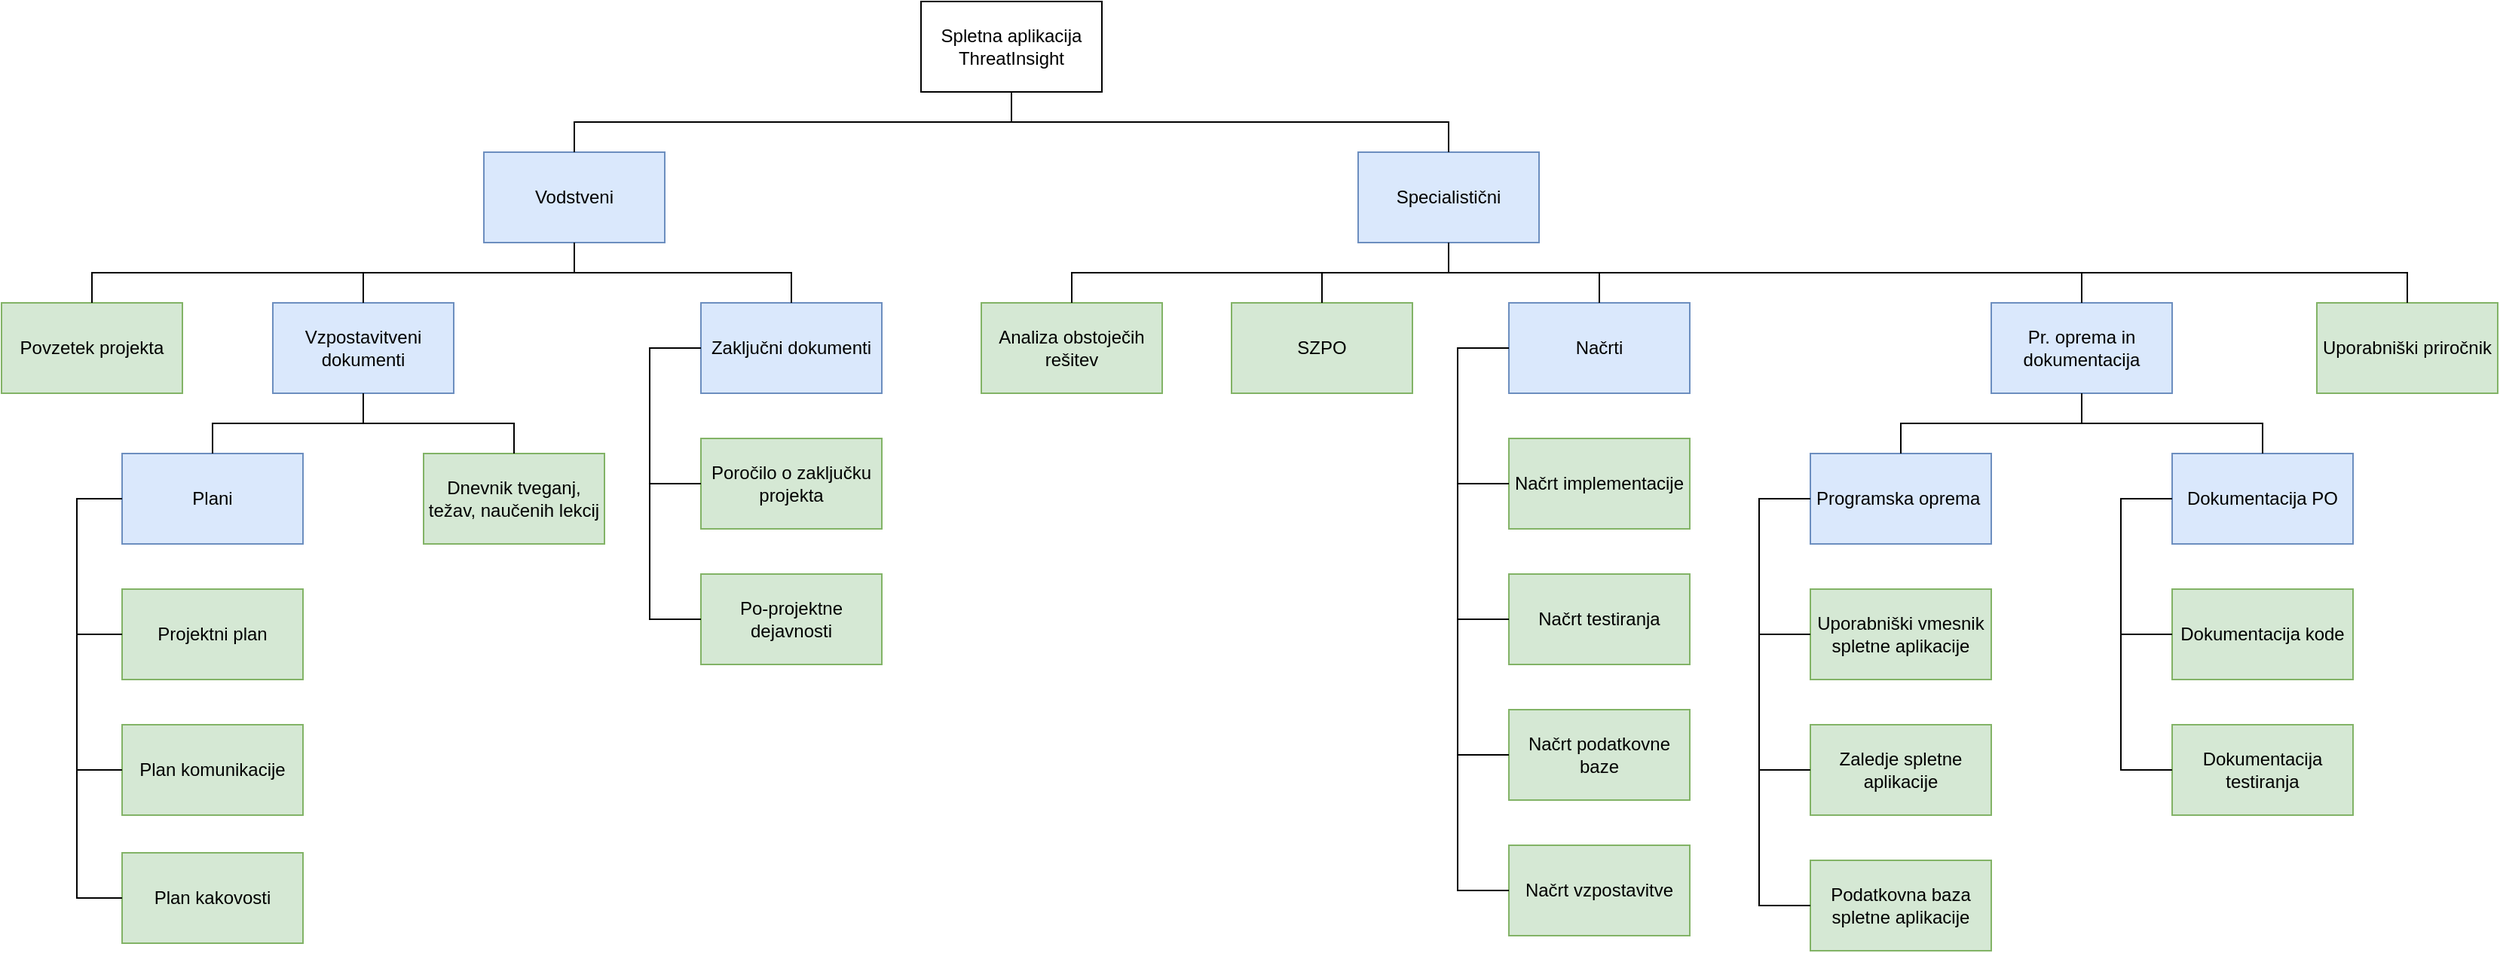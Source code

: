 <mxfile version="24.4.11" type="device">
  <diagram name="Page-1" id="R5PdUQdGmvO8FqCiypS0">
    <mxGraphModel dx="2261" dy="784" grid="1" gridSize="10" guides="1" tooltips="1" connect="1" arrows="1" fold="1" page="1" pageScale="1" pageWidth="827" pageHeight="1169" math="0" shadow="0">
      <root>
        <mxCell id="0" />
        <mxCell id="1" parent="0" />
        <mxCell id="DDdhfqyS9CRwHlB18A0V-1" value="Spletna aplikacija&lt;div&gt;ThreatInsight&lt;/div&gt;" style="rounded=0;whiteSpace=wrap;html=1;" parent="1" vertex="1">
          <mxGeometry x="360" y="20" width="120" height="60" as="geometry" />
        </mxCell>
        <mxCell id="DDdhfqyS9CRwHlB18A0V-2" value="Vodstveni" style="whiteSpace=wrap;html=1;rounded=0;fillColor=#dae8fc;strokeColor=#6c8ebf;" parent="1" vertex="1">
          <mxGeometry x="70" y="120" width="120" height="60" as="geometry" />
        </mxCell>
        <mxCell id="DDdhfqyS9CRwHlB18A0V-4" value="" style="endArrow=none;html=1;rounded=0;entryX=0.5;entryY=1;entryDx=0;entryDy=0;exitX=0.5;exitY=0;exitDx=0;exitDy=0;" parent="1" source="DDdhfqyS9CRwHlB18A0V-2" target="DDdhfqyS9CRwHlB18A0V-1" edge="1">
          <mxGeometry width="50" height="50" relative="1" as="geometry">
            <mxPoint x="230" y="80" as="sourcePoint" />
            <mxPoint x="280" y="30" as="targetPoint" />
            <Array as="points">
              <mxPoint x="130" y="100" />
              <mxPoint x="420" y="100" />
            </Array>
          </mxGeometry>
        </mxCell>
        <mxCell id="DDdhfqyS9CRwHlB18A0V-5" value="Specialistični" style="rounded=0;whiteSpace=wrap;html=1;fillColor=#dae8fc;strokeColor=#6c8ebf;" parent="1" vertex="1">
          <mxGeometry x="650" y="120" width="120" height="60" as="geometry" />
        </mxCell>
        <mxCell id="DDdhfqyS9CRwHlB18A0V-6" value="" style="endArrow=none;html=1;rounded=0;entryX=0.5;entryY=0;entryDx=0;entryDy=0;exitX=0.5;exitY=1;exitDx=0;exitDy=0;" parent="1" source="DDdhfqyS9CRwHlB18A0V-1" target="DDdhfqyS9CRwHlB18A0V-5" edge="1">
          <mxGeometry width="50" height="50" relative="1" as="geometry">
            <mxPoint x="340" y="160" as="sourcePoint" />
            <mxPoint x="520" y="120" as="targetPoint" />
            <Array as="points">
              <mxPoint x="420" y="100" />
              <mxPoint x="710" y="100" />
            </Array>
          </mxGeometry>
        </mxCell>
        <mxCell id="DDdhfqyS9CRwHlB18A0V-7" value="Povzetek projekta" style="rounded=0;whiteSpace=wrap;html=1;fillColor=#d5e8d4;strokeColor=#82b366;" parent="1" vertex="1">
          <mxGeometry x="-250" y="220" width="120" height="60" as="geometry" />
        </mxCell>
        <mxCell id="DDdhfqyS9CRwHlB18A0V-8" value="" style="endArrow=none;html=1;rounded=0;entryX=0.5;entryY=1;entryDx=0;entryDy=0;exitX=0.5;exitY=0;exitDx=0;exitDy=0;" parent="1" source="DDdhfqyS9CRwHlB18A0V-7" edge="1">
          <mxGeometry width="50" height="50" relative="1" as="geometry">
            <mxPoint x="-130" y="100" as="sourcePoint" />
            <mxPoint x="130" y="180" as="targetPoint" />
            <Array as="points">
              <mxPoint x="-190" y="200" />
              <mxPoint x="130" y="200" />
            </Array>
          </mxGeometry>
        </mxCell>
        <mxCell id="DDdhfqyS9CRwHlB18A0V-9" value="Vzpostavitveni dokumenti" style="rounded=0;whiteSpace=wrap;html=1;fillColor=#dae8fc;strokeColor=#6c8ebf;" parent="1" vertex="1">
          <mxGeometry x="-70" y="220" width="120" height="60" as="geometry" />
        </mxCell>
        <mxCell id="DDdhfqyS9CRwHlB18A0V-10" value="" style="endArrow=none;html=1;rounded=0;exitX=0.5;exitY=1;exitDx=0;exitDy=0;entryX=0.5;entryY=0;entryDx=0;entryDy=0;" parent="1" target="DDdhfqyS9CRwHlB18A0V-9" edge="1">
          <mxGeometry width="50" height="50" relative="1" as="geometry">
            <mxPoint x="130" y="180" as="sourcePoint" />
            <mxPoint x="-160" y="90" as="targetPoint" />
            <Array as="points">
              <mxPoint x="130" y="200" />
              <mxPoint x="-10" y="200" />
            </Array>
          </mxGeometry>
        </mxCell>
        <mxCell id="DDdhfqyS9CRwHlB18A0V-11" value="Plani" style="rounded=0;whiteSpace=wrap;html=1;fillColor=#dae8fc;strokeColor=#6c8ebf;" parent="1" vertex="1">
          <mxGeometry x="-170" y="320" width="120" height="60" as="geometry" />
        </mxCell>
        <mxCell id="DDdhfqyS9CRwHlB18A0V-12" value="" style="endArrow=none;html=1;rounded=0;entryX=0.5;entryY=1;entryDx=0;entryDy=0;exitX=0.5;exitY=0;exitDx=0;exitDy=0;" parent="1" source="DDdhfqyS9CRwHlB18A0V-11" target="DDdhfqyS9CRwHlB18A0V-9" edge="1">
          <mxGeometry width="50" height="50" relative="1" as="geometry">
            <mxPoint x="-220" y="380" as="sourcePoint" />
            <mxPoint x="-170" y="330" as="targetPoint" />
            <Array as="points">
              <mxPoint x="-110" y="300" />
              <mxPoint x="-10" y="300" />
            </Array>
          </mxGeometry>
        </mxCell>
        <mxCell id="DDdhfqyS9CRwHlB18A0V-13" value="Dnevnik tveganj, težav, naučenih lekcij" style="rounded=0;whiteSpace=wrap;html=1;fillColor=#d5e8d4;strokeColor=#82b366;" parent="1" vertex="1">
          <mxGeometry x="30" y="320" width="120" height="60" as="geometry" />
        </mxCell>
        <mxCell id="DDdhfqyS9CRwHlB18A0V-14" value="" style="endArrow=none;html=1;rounded=0;entryX=0.5;entryY=0;entryDx=0;entryDy=0;exitX=0.5;exitY=1;exitDx=0;exitDy=0;" parent="1" source="DDdhfqyS9CRwHlB18A0V-9" target="DDdhfqyS9CRwHlB18A0V-13" edge="1">
          <mxGeometry width="50" height="50" relative="1" as="geometry">
            <mxPoint x="-10" y="320" as="sourcePoint" />
            <mxPoint x="90" y="280" as="targetPoint" />
            <Array as="points">
              <mxPoint x="-10" y="300" />
              <mxPoint x="90" y="300" />
            </Array>
          </mxGeometry>
        </mxCell>
        <mxCell id="DDdhfqyS9CRwHlB18A0V-15" value="Projektni plan" style="rounded=0;whiteSpace=wrap;html=1;fillColor=#d5e8d4;strokeColor=#82b366;" parent="1" vertex="1">
          <mxGeometry x="-170" y="410" width="120" height="60" as="geometry" />
        </mxCell>
        <mxCell id="DDdhfqyS9CRwHlB18A0V-16" value="" style="endArrow=none;html=1;rounded=0;entryX=0;entryY=0.5;entryDx=0;entryDy=0;exitX=0;exitY=0.5;exitDx=0;exitDy=0;" parent="1" source="DDdhfqyS9CRwHlB18A0V-15" target="DDdhfqyS9CRwHlB18A0V-11" edge="1">
          <mxGeometry width="50" height="50" relative="1" as="geometry">
            <mxPoint x="-240" y="390" as="sourcePoint" />
            <mxPoint x="-190" y="340" as="targetPoint" />
            <Array as="points">
              <mxPoint x="-200" y="440" />
              <mxPoint x="-200" y="350" />
            </Array>
          </mxGeometry>
        </mxCell>
        <mxCell id="DDdhfqyS9CRwHlB18A0V-17" value="Plan komunikacije" style="rounded=0;whiteSpace=wrap;html=1;fillColor=#d5e8d4;strokeColor=#82b366;" parent="1" vertex="1">
          <mxGeometry x="-170" y="500" width="120" height="60" as="geometry" />
        </mxCell>
        <mxCell id="DDdhfqyS9CRwHlB18A0V-18" value="" style="endArrow=none;html=1;rounded=0;entryX=0;entryY=0.5;entryDx=0;entryDy=0;exitX=0;exitY=0.5;exitDx=0;exitDy=0;" parent="1" source="DDdhfqyS9CRwHlB18A0V-17" target="DDdhfqyS9CRwHlB18A0V-11" edge="1">
          <mxGeometry width="50" height="50" relative="1" as="geometry">
            <mxPoint x="-240" y="480" as="sourcePoint" />
            <mxPoint x="-170" y="440" as="targetPoint" />
            <Array as="points">
              <mxPoint x="-200" y="530" />
              <mxPoint x="-200" y="350" />
            </Array>
          </mxGeometry>
        </mxCell>
        <mxCell id="DDdhfqyS9CRwHlB18A0V-19" value="Plan kakovosti" style="rounded=0;whiteSpace=wrap;html=1;fillColor=#d5e8d4;strokeColor=#82b366;" parent="1" vertex="1">
          <mxGeometry x="-170" y="585" width="120" height="60" as="geometry" />
        </mxCell>
        <mxCell id="DDdhfqyS9CRwHlB18A0V-20" value="" style="endArrow=none;html=1;rounded=0;entryX=0;entryY=0.5;entryDx=0;entryDy=0;exitX=0;exitY=0.5;exitDx=0;exitDy=0;" parent="1" source="DDdhfqyS9CRwHlB18A0V-19" target="DDdhfqyS9CRwHlB18A0V-11" edge="1">
          <mxGeometry width="50" height="50" relative="1" as="geometry">
            <mxPoint x="-330" y="430" as="sourcePoint" />
            <mxPoint x="-280" y="380" as="targetPoint" />
            <Array as="points">
              <mxPoint x="-200" y="615" />
              <mxPoint x="-200" y="350" />
            </Array>
          </mxGeometry>
        </mxCell>
        <mxCell id="DDdhfqyS9CRwHlB18A0V-35" value="Zaključni dokumenti" style="rounded=0;whiteSpace=wrap;html=1;fillColor=#dae8fc;strokeColor=#6c8ebf;" parent="1" vertex="1">
          <mxGeometry x="214" y="220" width="120" height="60" as="geometry" />
        </mxCell>
        <mxCell id="DDdhfqyS9CRwHlB18A0V-36" value="" style="endArrow=none;html=1;rounded=0;exitX=0.5;exitY=1;exitDx=0;exitDy=0;entryX=0.5;entryY=0;entryDx=0;entryDy=0;" parent="1" target="DDdhfqyS9CRwHlB18A0V-35" edge="1" source="DDdhfqyS9CRwHlB18A0V-2">
          <mxGeometry width="50" height="50" relative="1" as="geometry">
            <mxPoint x="40" y="180" as="sourcePoint" />
            <mxPoint x="250" y="320" as="targetPoint" />
            <Array as="points">
              <mxPoint x="130" y="200" />
              <mxPoint x="274" y="200" />
            </Array>
          </mxGeometry>
        </mxCell>
        <mxCell id="DDdhfqyS9CRwHlB18A0V-37" value="Poročilo o zaključku projekta" style="rounded=0;whiteSpace=wrap;html=1;fillColor=#d5e8d4;strokeColor=#82b366;" parent="1" vertex="1">
          <mxGeometry x="214" y="310" width="120" height="60" as="geometry" />
        </mxCell>
        <mxCell id="DDdhfqyS9CRwHlB18A0V-38" value="" style="endArrow=none;html=1;rounded=0;entryX=0;entryY=0.5;entryDx=0;entryDy=0;exitX=0;exitY=0.5;exitDx=0;exitDy=0;" parent="1" source="DDdhfqyS9CRwHlB18A0V-37" target="DDdhfqyS9CRwHlB18A0V-35" edge="1">
          <mxGeometry width="50" height="50" relative="1" as="geometry">
            <mxPoint x="140" y="290" as="sourcePoint" />
            <mxPoint x="210" y="250" as="targetPoint" />
            <Array as="points">
              <mxPoint x="180" y="340" />
              <mxPoint x="180" y="250" />
            </Array>
          </mxGeometry>
        </mxCell>
        <mxCell id="DDdhfqyS9CRwHlB18A0V-39" value="Po-projektne dejavnosti" style="rounded=0;whiteSpace=wrap;html=1;fillColor=#d5e8d4;strokeColor=#82b366;" parent="1" vertex="1">
          <mxGeometry x="214" y="400" width="120" height="60" as="geometry" />
        </mxCell>
        <mxCell id="DDdhfqyS9CRwHlB18A0V-40" value="" style="endArrow=none;html=1;rounded=0;entryX=0;entryY=0.5;entryDx=0;entryDy=0;exitX=0;exitY=0.5;exitDx=0;exitDy=0;" parent="1" source="DDdhfqyS9CRwHlB18A0V-39" target="DDdhfqyS9CRwHlB18A0V-35" edge="1">
          <mxGeometry width="50" height="50" relative="1" as="geometry">
            <mxPoint x="140" y="380" as="sourcePoint" />
            <mxPoint x="210" y="340" as="targetPoint" />
            <Array as="points">
              <mxPoint x="180" y="430" />
              <mxPoint x="180" y="250" />
            </Array>
          </mxGeometry>
        </mxCell>
        <mxCell id="DDdhfqyS9CRwHlB18A0V-43" value="Analiza obstoječih rešitev" style="rounded=0;whiteSpace=wrap;html=1;fillColor=#d5e8d4;strokeColor=#82b366;" parent="1" vertex="1">
          <mxGeometry x="400" y="220" width="120" height="60" as="geometry" />
        </mxCell>
        <mxCell id="DDdhfqyS9CRwHlB18A0V-47" value="" style="endArrow=none;html=1;rounded=0;entryX=0.5;entryY=1;entryDx=0;entryDy=0;exitX=0.5;exitY=0;exitDx=0;exitDy=0;" parent="1" source="DDdhfqyS9CRwHlB18A0V-43" target="DDdhfqyS9CRwHlB18A0V-5" edge="1">
          <mxGeometry width="50" height="50" relative="1" as="geometry">
            <mxPoint x="426" y="170" as="sourcePoint" />
            <mxPoint x="586" y="180" as="targetPoint" />
            <Array as="points">
              <mxPoint x="460" y="200" />
              <mxPoint x="710" y="200" />
            </Array>
          </mxGeometry>
        </mxCell>
        <mxCell id="DDdhfqyS9CRwHlB18A0V-48" value="Načrti" style="rounded=0;whiteSpace=wrap;html=1;fillColor=#dae8fc;strokeColor=#6c8ebf;" parent="1" vertex="1">
          <mxGeometry x="750" y="220" width="120" height="60" as="geometry" />
        </mxCell>
        <mxCell id="DDdhfqyS9CRwHlB18A0V-49" value="Načrt implementacije" style="rounded=0;whiteSpace=wrap;html=1;fillColor=#d5e8d4;strokeColor=#82b366;" parent="1" vertex="1">
          <mxGeometry x="750" y="310" width="120" height="60" as="geometry" />
        </mxCell>
        <mxCell id="DDdhfqyS9CRwHlB18A0V-50" value="" style="endArrow=none;html=1;rounded=0;entryX=0;entryY=0.5;entryDx=0;entryDy=0;exitX=0;exitY=0.5;exitDx=0;exitDy=0;" parent="1" source="DDdhfqyS9CRwHlB18A0V-49" target="DDdhfqyS9CRwHlB18A0V-48" edge="1">
          <mxGeometry width="50" height="50" relative="1" as="geometry">
            <mxPoint x="676" y="290" as="sourcePoint" />
            <mxPoint x="746" y="250" as="targetPoint" />
            <Array as="points">
              <mxPoint x="716" y="340" />
              <mxPoint x="716" y="250" />
            </Array>
          </mxGeometry>
        </mxCell>
        <mxCell id="DDdhfqyS9CRwHlB18A0V-51" value="Načrt testiranja" style="rounded=0;whiteSpace=wrap;html=1;fillColor=#d5e8d4;strokeColor=#82b366;" parent="1" vertex="1">
          <mxGeometry x="750" y="400" width="120" height="60" as="geometry" />
        </mxCell>
        <mxCell id="DDdhfqyS9CRwHlB18A0V-52" value="" style="endArrow=none;html=1;rounded=0;entryX=0;entryY=0.5;entryDx=0;entryDy=0;exitX=0;exitY=0.5;exitDx=0;exitDy=0;" parent="1" source="DDdhfqyS9CRwHlB18A0V-51" target="DDdhfqyS9CRwHlB18A0V-48" edge="1">
          <mxGeometry width="50" height="50" relative="1" as="geometry">
            <mxPoint x="676" y="380" as="sourcePoint" />
            <mxPoint x="746" y="340" as="targetPoint" />
            <Array as="points">
              <mxPoint x="716" y="430" />
              <mxPoint x="716" y="250" />
            </Array>
          </mxGeometry>
        </mxCell>
        <mxCell id="DDdhfqyS9CRwHlB18A0V-53" value="" style="endArrow=none;html=1;rounded=0;exitX=0.5;exitY=1;exitDx=0;exitDy=0;entryX=0.5;entryY=0;entryDx=0;entryDy=0;" parent="1" source="DDdhfqyS9CRwHlB18A0V-5" target="DDdhfqyS9CRwHlB18A0V-48" edge="1">
          <mxGeometry width="50" height="50" relative="1" as="geometry">
            <mxPoint x="586" y="180" as="sourcePoint" />
            <mxPoint x="766" y="130" as="targetPoint" />
            <Array as="points">
              <mxPoint x="710" y="200" />
              <mxPoint x="810" y="200" />
            </Array>
          </mxGeometry>
        </mxCell>
        <mxCell id="DDdhfqyS9CRwHlB18A0V-54" value="SZPO" style="rounded=0;whiteSpace=wrap;html=1;fillColor=#d5e8d4;strokeColor=#82b366;" parent="1" vertex="1">
          <mxGeometry x="566" y="220" width="120" height="60" as="geometry" />
        </mxCell>
        <mxCell id="DDdhfqyS9CRwHlB18A0V-55" value="" style="endArrow=none;html=1;rounded=0;exitX=0.5;exitY=1;exitDx=0;exitDy=0;entryX=0.5;entryY=0;entryDx=0;entryDy=0;" parent="1" source="DDdhfqyS9CRwHlB18A0V-5" target="DDdhfqyS9CRwHlB18A0V-54" edge="1">
          <mxGeometry width="50" height="50" relative="1" as="geometry">
            <mxPoint x="586" y="180" as="sourcePoint" />
            <mxPoint x="776" y="40" as="targetPoint" />
            <Array as="points">
              <mxPoint x="710" y="200" />
              <mxPoint x="626" y="200" />
            </Array>
          </mxGeometry>
        </mxCell>
        <mxCell id="DDdhfqyS9CRwHlB18A0V-56" value="Načrt podatkovne baze" style="rounded=0;whiteSpace=wrap;html=1;fillColor=#d5e8d4;strokeColor=#82b366;" parent="1" vertex="1">
          <mxGeometry x="750" y="490" width="120" height="60" as="geometry" />
        </mxCell>
        <mxCell id="DDdhfqyS9CRwHlB18A0V-57" value="" style="endArrow=none;html=1;rounded=0;entryX=0;entryY=0.5;entryDx=0;entryDy=0;exitX=0;exitY=0.5;exitDx=0;exitDy=0;" parent="1" source="DDdhfqyS9CRwHlB18A0V-56" target="DDdhfqyS9CRwHlB18A0V-48" edge="1">
          <mxGeometry width="50" height="50" relative="1" as="geometry">
            <mxPoint x="676" y="470" as="sourcePoint" />
            <mxPoint x="750" y="430" as="targetPoint" />
            <Array as="points">
              <mxPoint x="716" y="520" />
              <mxPoint x="716" y="250" />
            </Array>
          </mxGeometry>
        </mxCell>
        <mxCell id="DDdhfqyS9CRwHlB18A0V-58" value="Načrt vzpostavitve" style="rounded=0;whiteSpace=wrap;html=1;fillColor=#d5e8d4;strokeColor=#82b366;" parent="1" vertex="1">
          <mxGeometry x="750" y="580" width="120" height="60" as="geometry" />
        </mxCell>
        <mxCell id="DDdhfqyS9CRwHlB18A0V-59" value="" style="endArrow=none;html=1;rounded=0;entryX=0;entryY=0.5;entryDx=0;entryDy=0;exitX=0;exitY=0.5;exitDx=0;exitDy=0;" parent="1" source="DDdhfqyS9CRwHlB18A0V-58" target="DDdhfqyS9CRwHlB18A0V-48" edge="1">
          <mxGeometry width="50" height="50" relative="1" as="geometry">
            <mxPoint x="676" y="550" as="sourcePoint" />
            <mxPoint x="750" y="510" as="targetPoint" />
            <Array as="points">
              <mxPoint x="716" y="610" />
              <mxPoint x="716" y="250" />
            </Array>
          </mxGeometry>
        </mxCell>
        <mxCell id="DDdhfqyS9CRwHlB18A0V-61" value="Programska oprema&amp;nbsp;" style="rounded=0;whiteSpace=wrap;html=1;fillColor=#dae8fc;strokeColor=#6c8ebf;" parent="1" vertex="1">
          <mxGeometry x="950" y="320" width="120" height="60" as="geometry" />
        </mxCell>
        <mxCell id="DDdhfqyS9CRwHlB18A0V-62" value="Uporabniški vmesnik spletne aplikacije" style="rounded=0;whiteSpace=wrap;html=1;fillColor=#d5e8d4;strokeColor=#82b366;" parent="1" vertex="1">
          <mxGeometry x="950" y="410" width="120" height="60" as="geometry" />
        </mxCell>
        <mxCell id="DDdhfqyS9CRwHlB18A0V-63" value="" style="endArrow=none;html=1;rounded=0;entryX=0;entryY=0.5;entryDx=0;entryDy=0;exitX=0;exitY=0.5;exitDx=0;exitDy=0;" parent="1" source="DDdhfqyS9CRwHlB18A0V-62" target="DDdhfqyS9CRwHlB18A0V-61" edge="1">
          <mxGeometry width="50" height="50" relative="1" as="geometry">
            <mxPoint x="876" y="390" as="sourcePoint" />
            <mxPoint x="946" y="350" as="targetPoint" />
            <Array as="points">
              <mxPoint x="916" y="440" />
              <mxPoint x="916" y="350" />
            </Array>
          </mxGeometry>
        </mxCell>
        <mxCell id="DDdhfqyS9CRwHlB18A0V-64" value="Zaledje spletne aplikacije" style="rounded=0;whiteSpace=wrap;html=1;fillColor=#d5e8d4;strokeColor=#82b366;" parent="1" vertex="1">
          <mxGeometry x="950" y="500" width="120" height="60" as="geometry" />
        </mxCell>
        <mxCell id="DDdhfqyS9CRwHlB18A0V-65" value="" style="endArrow=none;html=1;rounded=0;entryX=0;entryY=0.5;entryDx=0;entryDy=0;exitX=0;exitY=0.5;exitDx=0;exitDy=0;" parent="1" source="DDdhfqyS9CRwHlB18A0V-64" target="DDdhfqyS9CRwHlB18A0V-61" edge="1">
          <mxGeometry width="50" height="50" relative="1" as="geometry">
            <mxPoint x="876" y="480" as="sourcePoint" />
            <mxPoint x="946" y="440" as="targetPoint" />
            <Array as="points">
              <mxPoint x="916" y="530" />
              <mxPoint x="916" y="350" />
            </Array>
          </mxGeometry>
        </mxCell>
        <mxCell id="DDdhfqyS9CRwHlB18A0V-66" value="Podatkovna baza spletne aplikacije" style="rounded=0;whiteSpace=wrap;html=1;fillColor=#d5e8d4;strokeColor=#82b366;" parent="1" vertex="1">
          <mxGeometry x="950" y="590" width="120" height="60" as="geometry" />
        </mxCell>
        <mxCell id="DDdhfqyS9CRwHlB18A0V-67" value="" style="endArrow=none;html=1;rounded=0;entryX=0;entryY=0.5;entryDx=0;entryDy=0;exitX=0;exitY=0.5;exitDx=0;exitDy=0;" parent="1" source="DDdhfqyS9CRwHlB18A0V-66" target="DDdhfqyS9CRwHlB18A0V-61" edge="1">
          <mxGeometry width="50" height="50" relative="1" as="geometry">
            <mxPoint x="876" y="560" as="sourcePoint" />
            <mxPoint x="950" y="520" as="targetPoint" />
            <Array as="points">
              <mxPoint x="916" y="620" />
              <mxPoint x="916" y="350" />
            </Array>
          </mxGeometry>
        </mxCell>
        <mxCell id="DDdhfqyS9CRwHlB18A0V-68" value="Pr. oprema in dokumentacija" style="rounded=0;whiteSpace=wrap;html=1;fillColor=#dae8fc;strokeColor=#6c8ebf;" parent="1" vertex="1">
          <mxGeometry x="1070" y="220" width="120" height="60" as="geometry" />
        </mxCell>
        <mxCell id="DDdhfqyS9CRwHlB18A0V-69" value="" style="endArrow=none;html=1;rounded=0;exitX=0.5;exitY=1;exitDx=0;exitDy=0;entryX=0.5;entryY=0;entryDx=0;entryDy=0;" parent="1" source="DDdhfqyS9CRwHlB18A0V-5" target="DDdhfqyS9CRwHlB18A0V-68" edge="1">
          <mxGeometry width="50" height="50" relative="1" as="geometry">
            <mxPoint x="586" y="180" as="sourcePoint" />
            <mxPoint x="1006" y="400" as="targetPoint" />
            <Array as="points">
              <mxPoint x="710" y="200" />
              <mxPoint x="1130" y="200" />
            </Array>
          </mxGeometry>
        </mxCell>
        <mxCell id="DDdhfqyS9CRwHlB18A0V-71" value="" style="endArrow=none;html=1;rounded=0;exitX=0.5;exitY=1;exitDx=0;exitDy=0;entryX=0.5;entryY=0;entryDx=0;entryDy=0;" parent="1" source="DDdhfqyS9CRwHlB18A0V-68" target="DDdhfqyS9CRwHlB18A0V-61" edge="1">
          <mxGeometry width="50" height="50" relative="1" as="geometry">
            <mxPoint x="1106" y="120" as="sourcePoint" />
            <mxPoint x="1156" y="70" as="targetPoint" />
            <Array as="points">
              <mxPoint x="1130" y="300" />
              <mxPoint x="1010" y="300" />
            </Array>
          </mxGeometry>
        </mxCell>
        <mxCell id="DDdhfqyS9CRwHlB18A0V-72" value="Dokumentacija PO" style="rounded=0;whiteSpace=wrap;html=1;fillColor=#dae8fc;strokeColor=#6c8ebf;" parent="1" vertex="1">
          <mxGeometry x="1190" y="320" width="120" height="60" as="geometry" />
        </mxCell>
        <mxCell id="DDdhfqyS9CRwHlB18A0V-73" value="" style="endArrow=none;html=1;rounded=0;exitX=0.5;exitY=1;exitDx=0;exitDy=0;entryX=0.5;entryY=0;entryDx=0;entryDy=0;" parent="1" source="DDdhfqyS9CRwHlB18A0V-68" target="DDdhfqyS9CRwHlB18A0V-72" edge="1">
          <mxGeometry width="50" height="50" relative="1" as="geometry">
            <mxPoint x="1246" y="300" as="sourcePoint" />
            <mxPoint x="1296" y="250" as="targetPoint" />
            <Array as="points">
              <mxPoint x="1130" y="300" />
              <mxPoint x="1250" y="300" />
            </Array>
          </mxGeometry>
        </mxCell>
        <mxCell id="DDdhfqyS9CRwHlB18A0V-76" value="Dokumentacija kode" style="rounded=0;whiteSpace=wrap;html=1;fillColor=#d5e8d4;strokeColor=#82b366;" parent="1" vertex="1">
          <mxGeometry x="1190" y="410" width="120" height="60" as="geometry" />
        </mxCell>
        <mxCell id="DDdhfqyS9CRwHlB18A0V-78" value="Dokumentacija testiranja" style="rounded=0;whiteSpace=wrap;html=1;fillColor=#d5e8d4;strokeColor=#82b366;" parent="1" vertex="1">
          <mxGeometry x="1190" y="500" width="120" height="60" as="geometry" />
        </mxCell>
        <mxCell id="DDdhfqyS9CRwHlB18A0V-79" value="" style="endArrow=none;html=1;rounded=0;entryX=0;entryY=0.5;entryDx=0;entryDy=0;exitX=0;exitY=0.5;exitDx=0;exitDy=0;" parent="1" source="DDdhfqyS9CRwHlB18A0V-78" target="DDdhfqyS9CRwHlB18A0V-72" edge="1">
          <mxGeometry width="50" height="50" relative="1" as="geometry">
            <mxPoint x="1116" y="470" as="sourcePoint" />
            <mxPoint x="1190" y="260" as="targetPoint" />
            <Array as="points">
              <mxPoint x="1156" y="530" />
              <mxPoint x="1156" y="350" />
            </Array>
          </mxGeometry>
        </mxCell>
        <mxCell id="DDdhfqyS9CRwHlB18A0V-82" value="Uporabniški priročnik" style="rounded=0;whiteSpace=wrap;html=1;fillColor=#d5e8d4;strokeColor=#82b366;" parent="1" vertex="1">
          <mxGeometry x="1286" y="220" width="120" height="60" as="geometry" />
        </mxCell>
        <mxCell id="DDdhfqyS9CRwHlB18A0V-83" value="" style="endArrow=none;html=1;rounded=0;exitX=0.5;exitY=1;exitDx=0;exitDy=0;entryX=0.5;entryY=0;entryDx=0;entryDy=0;" parent="1" source="DDdhfqyS9CRwHlB18A0V-5" target="DDdhfqyS9CRwHlB18A0V-82" edge="1">
          <mxGeometry width="50" height="50" relative="1" as="geometry">
            <mxPoint x="586" y="180" as="sourcePoint" />
            <mxPoint x="946" y="100" as="targetPoint" />
            <Array as="points">
              <mxPoint x="710" y="200" />
              <mxPoint x="1346" y="200" />
            </Array>
          </mxGeometry>
        </mxCell>
        <mxCell id="BYTxmViqiaGDUrzovwwK-1" value="" style="endArrow=none;html=1;rounded=0;exitX=0;exitY=0.5;exitDx=0;exitDy=0;entryX=0;entryY=0.5;entryDx=0;entryDy=0;" edge="1" parent="1" source="DDdhfqyS9CRwHlB18A0V-76" target="DDdhfqyS9CRwHlB18A0V-72">
          <mxGeometry width="50" height="50" relative="1" as="geometry">
            <mxPoint x="876" y="430" as="sourcePoint" />
            <mxPoint x="926" y="380" as="targetPoint" />
            <Array as="points">
              <mxPoint x="1156" y="440" />
              <mxPoint x="1156" y="350" />
            </Array>
          </mxGeometry>
        </mxCell>
      </root>
    </mxGraphModel>
  </diagram>
</mxfile>

